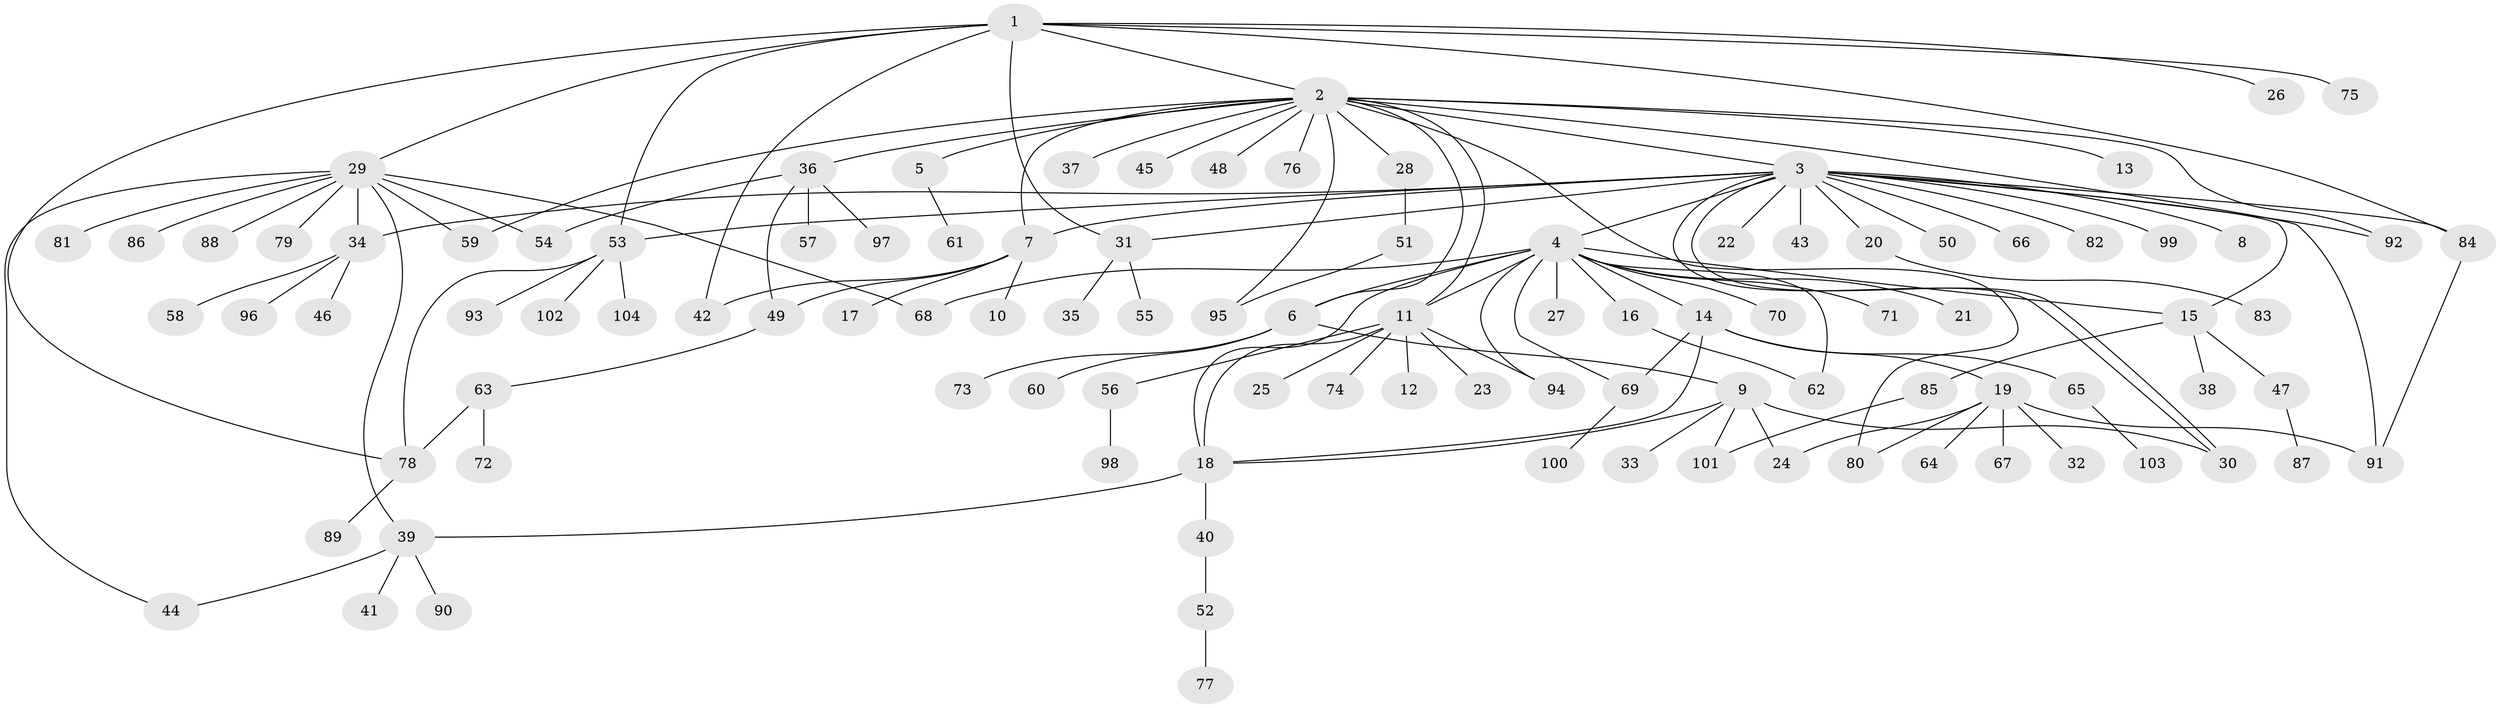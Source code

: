 // coarse degree distribution, {8: 0.031746031746031744, 5: 0.031746031746031744, 2: 0.20634920634920634, 4: 0.047619047619047616, 16: 0.031746031746031744, 1: 0.49206349206349204, 3: 0.09523809523809523, 6: 0.015873015873015872, 11: 0.015873015873015872, 7: 0.015873015873015872, 9: 0.015873015873015872}
// Generated by graph-tools (version 1.1) at 2025/36/03/04/25 23:36:48]
// undirected, 104 vertices, 135 edges
graph export_dot {
  node [color=gray90,style=filled];
  1;
  2;
  3;
  4;
  5;
  6;
  7;
  8;
  9;
  10;
  11;
  12;
  13;
  14;
  15;
  16;
  17;
  18;
  19;
  20;
  21;
  22;
  23;
  24;
  25;
  26;
  27;
  28;
  29;
  30;
  31;
  32;
  33;
  34;
  35;
  36;
  37;
  38;
  39;
  40;
  41;
  42;
  43;
  44;
  45;
  46;
  47;
  48;
  49;
  50;
  51;
  52;
  53;
  54;
  55;
  56;
  57;
  58;
  59;
  60;
  61;
  62;
  63;
  64;
  65;
  66;
  67;
  68;
  69;
  70;
  71;
  72;
  73;
  74;
  75;
  76;
  77;
  78;
  79;
  80;
  81;
  82;
  83;
  84;
  85;
  86;
  87;
  88;
  89;
  90;
  91;
  92;
  93;
  94;
  95;
  96;
  97;
  98;
  99;
  100;
  101;
  102;
  103;
  104;
  1 -- 2;
  1 -- 26;
  1 -- 29;
  1 -- 31;
  1 -- 42;
  1 -- 53;
  1 -- 75;
  1 -- 78;
  1 -- 84;
  2 -- 3;
  2 -- 5;
  2 -- 6;
  2 -- 7;
  2 -- 11;
  2 -- 13;
  2 -- 28;
  2 -- 36;
  2 -- 37;
  2 -- 45;
  2 -- 48;
  2 -- 59;
  2 -- 76;
  2 -- 80;
  2 -- 91;
  2 -- 92;
  2 -- 95;
  3 -- 4;
  3 -- 7;
  3 -- 8;
  3 -- 15;
  3 -- 20;
  3 -- 22;
  3 -- 30;
  3 -- 30;
  3 -- 31;
  3 -- 34;
  3 -- 43;
  3 -- 50;
  3 -- 53;
  3 -- 66;
  3 -- 82;
  3 -- 84;
  3 -- 92;
  3 -- 99;
  4 -- 6;
  4 -- 11;
  4 -- 14;
  4 -- 15;
  4 -- 16;
  4 -- 18;
  4 -- 21;
  4 -- 27;
  4 -- 62;
  4 -- 68;
  4 -- 69;
  4 -- 70;
  4 -- 71;
  4 -- 94;
  5 -- 61;
  6 -- 9;
  6 -- 60;
  6 -- 73;
  7 -- 10;
  7 -- 17;
  7 -- 42;
  7 -- 49;
  9 -- 18;
  9 -- 24;
  9 -- 30;
  9 -- 33;
  9 -- 101;
  11 -- 12;
  11 -- 18;
  11 -- 23;
  11 -- 25;
  11 -- 56;
  11 -- 74;
  11 -- 94;
  14 -- 18;
  14 -- 19;
  14 -- 65;
  14 -- 69;
  15 -- 38;
  15 -- 47;
  15 -- 85;
  16 -- 62;
  18 -- 39;
  18 -- 40;
  19 -- 24;
  19 -- 32;
  19 -- 64;
  19 -- 67;
  19 -- 80;
  19 -- 91;
  20 -- 83;
  28 -- 51;
  29 -- 34;
  29 -- 39;
  29 -- 44;
  29 -- 54;
  29 -- 59;
  29 -- 68;
  29 -- 79;
  29 -- 81;
  29 -- 86;
  29 -- 88;
  31 -- 35;
  31 -- 55;
  34 -- 46;
  34 -- 58;
  34 -- 96;
  36 -- 49;
  36 -- 54;
  36 -- 57;
  36 -- 97;
  39 -- 41;
  39 -- 44;
  39 -- 90;
  40 -- 52;
  47 -- 87;
  49 -- 63;
  51 -- 95;
  52 -- 77;
  53 -- 78;
  53 -- 93;
  53 -- 102;
  53 -- 104;
  56 -- 98;
  63 -- 72;
  63 -- 78;
  65 -- 103;
  69 -- 100;
  78 -- 89;
  84 -- 91;
  85 -- 101;
}

